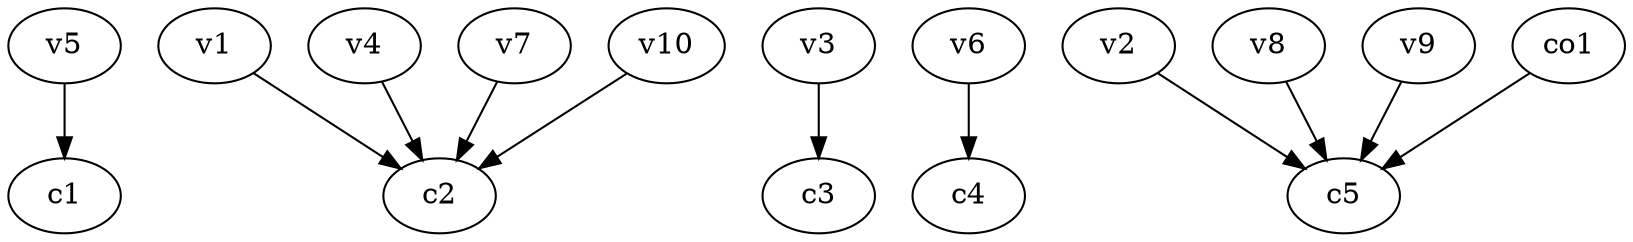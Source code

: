 strict digraph  {
c1;
c2;
c3;
c4;
c5;
v1;
v2;
v3;
v4;
v5;
v6;
v7;
v8;
v9;
v10;
co1;
v1 -> c2  [weight=1];
v2 -> c5  [weight=1];
v3 -> c3  [weight=1];
v4 -> c2  [weight=1];
v5 -> c1  [weight=1];
v6 -> c4  [weight=1];
v7 -> c2  [weight=1];
v8 -> c5  [weight=1];
v9 -> c5  [weight=1];
v10 -> c2  [weight=1];
co1 -> c5  [weight=1];
}
